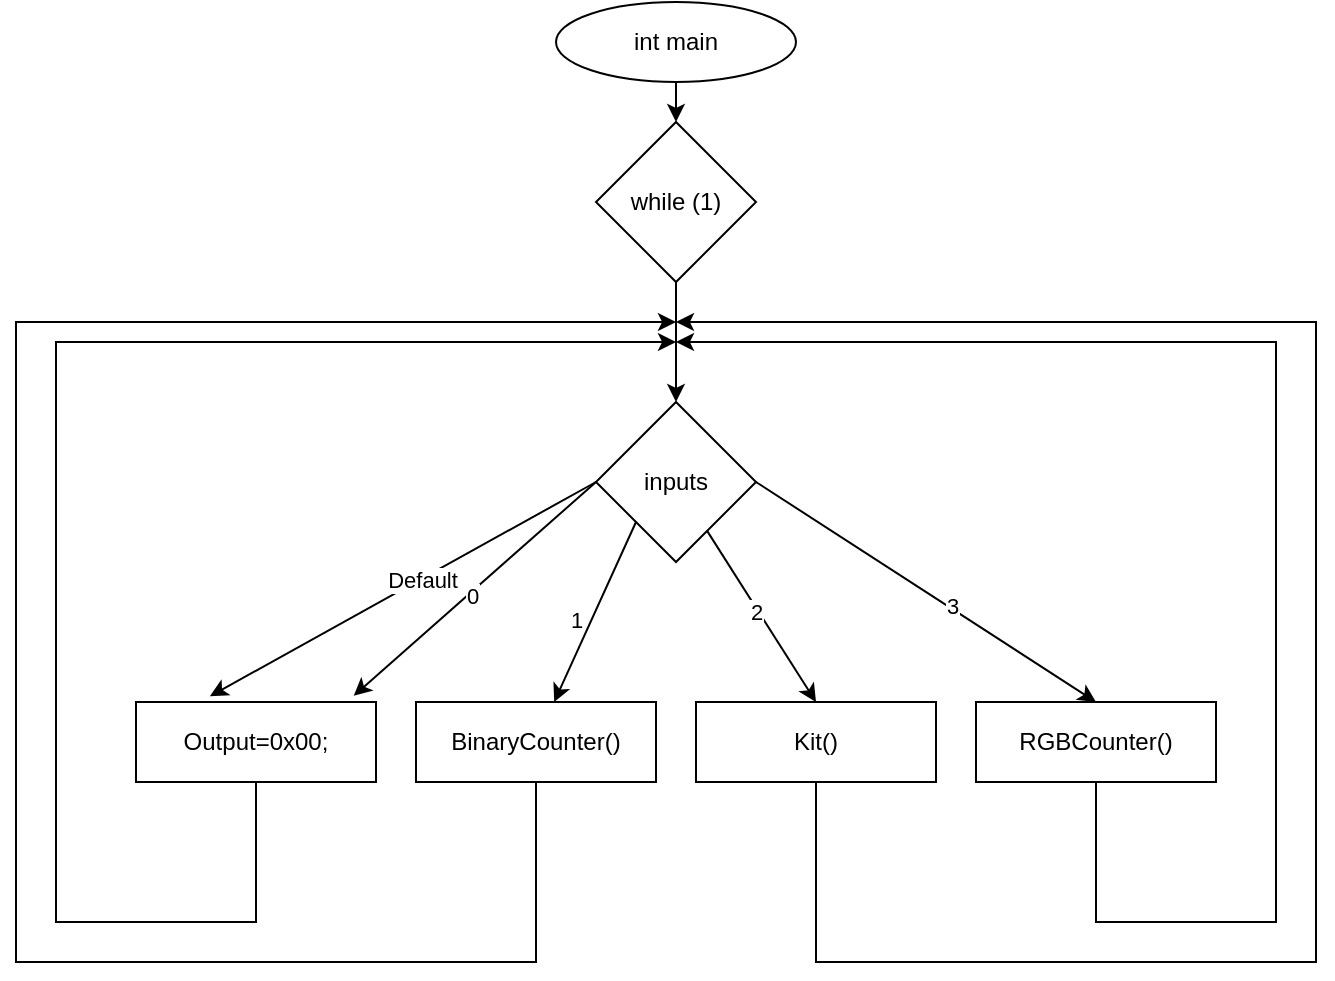 <mxfile version="21.7.2" type="github">
  <diagram name="Page-1" id="puif6D02_YQ-xSfoNBgj">
    <mxGraphModel dx="1528" dy="886" grid="1" gridSize="10" guides="1" tooltips="1" connect="1" arrows="1" fold="1" page="1" pageScale="1" pageWidth="827" pageHeight="1169" math="0" shadow="0">
      <root>
        <mxCell id="0" />
        <mxCell id="1" parent="0" />
        <mxCell id="DIA7qu9ia76_kp_PGCWD-1" value="int main" style="ellipse;whiteSpace=wrap;html=1;" vertex="1" parent="1">
          <mxGeometry x="320" y="170" width="120" height="40" as="geometry" />
        </mxCell>
        <mxCell id="DIA7qu9ia76_kp_PGCWD-2" value="while (1)" style="rhombus;whiteSpace=wrap;html=1;" vertex="1" parent="1">
          <mxGeometry x="340" y="230" width="80" height="80" as="geometry" />
        </mxCell>
        <mxCell id="DIA7qu9ia76_kp_PGCWD-5" value="" style="endArrow=classic;html=1;rounded=0;entryX=0.5;entryY=0;entryDx=0;entryDy=0;" edge="1" parent="1" target="DIA7qu9ia76_kp_PGCWD-2">
          <mxGeometry width="50" height="50" relative="1" as="geometry">
            <mxPoint x="380" y="210" as="sourcePoint" />
            <mxPoint x="430" y="160" as="targetPoint" />
          </mxGeometry>
        </mxCell>
        <mxCell id="DIA7qu9ia76_kp_PGCWD-6" value="" style="endArrow=classic;html=1;rounded=0;exitX=0.5;exitY=1;exitDx=0;exitDy=0;" edge="1" parent="1" source="DIA7qu9ia76_kp_PGCWD-2">
          <mxGeometry relative="1" as="geometry">
            <mxPoint x="380" y="330" as="sourcePoint" />
            <mxPoint x="380" y="370" as="targetPoint" />
          </mxGeometry>
        </mxCell>
        <mxCell id="DIA7qu9ia76_kp_PGCWD-10" value="inputs" style="rhombus;whiteSpace=wrap;html=1;" vertex="1" parent="1">
          <mxGeometry x="340" y="370" width="80" height="80" as="geometry" />
        </mxCell>
        <mxCell id="DIA7qu9ia76_kp_PGCWD-15" value="Output=0x00;" style="rounded=0;whiteSpace=wrap;html=1;" vertex="1" parent="1">
          <mxGeometry x="110" y="520" width="120" height="40" as="geometry" />
        </mxCell>
        <mxCell id="DIA7qu9ia76_kp_PGCWD-18" value="" style="endArrow=classic;html=1;rounded=0;entryX=0.907;entryY=-0.077;entryDx=0;entryDy=0;entryPerimeter=0;" edge="1" parent="1" target="DIA7qu9ia76_kp_PGCWD-15">
          <mxGeometry width="50" height="50" relative="1" as="geometry">
            <mxPoint x="340" y="410" as="sourcePoint" />
            <mxPoint x="390" y="360" as="targetPoint" />
          </mxGeometry>
        </mxCell>
        <mxCell id="DIA7qu9ia76_kp_PGCWD-24" value="0" style="edgeLabel;html=1;align=center;verticalAlign=middle;resizable=0;points=[];" vertex="1" connectable="0" parent="DIA7qu9ia76_kp_PGCWD-18">
          <mxGeometry x="0.041" y="1" relative="1" as="geometry">
            <mxPoint as="offset" />
          </mxGeometry>
        </mxCell>
        <mxCell id="DIA7qu9ia76_kp_PGCWD-19" value="" style="endArrow=classic;html=1;rounded=0;entryX=0.308;entryY=-0.072;entryDx=0;entryDy=0;entryPerimeter=0;" edge="1" parent="1" target="DIA7qu9ia76_kp_PGCWD-15">
          <mxGeometry width="50" height="50" relative="1" as="geometry">
            <mxPoint x="340" y="410" as="sourcePoint" />
            <mxPoint x="390" y="360" as="targetPoint" />
          </mxGeometry>
        </mxCell>
        <mxCell id="DIA7qu9ia76_kp_PGCWD-21" value="Default" style="edgeLabel;html=1;align=center;verticalAlign=middle;resizable=0;points=[];" vertex="1" connectable="0" parent="DIA7qu9ia76_kp_PGCWD-19">
          <mxGeometry x="-0.099" relative="1" as="geometry">
            <mxPoint as="offset" />
          </mxGeometry>
        </mxCell>
        <mxCell id="DIA7qu9ia76_kp_PGCWD-26" value="BinaryCounter()" style="rounded=0;whiteSpace=wrap;html=1;" vertex="1" parent="1">
          <mxGeometry x="250" y="520" width="120" height="40" as="geometry" />
        </mxCell>
        <mxCell id="DIA7qu9ia76_kp_PGCWD-27" value="Kit()" style="rounded=0;whiteSpace=wrap;html=1;" vertex="1" parent="1">
          <mxGeometry x="390" y="520" width="120" height="40" as="geometry" />
        </mxCell>
        <mxCell id="DIA7qu9ia76_kp_PGCWD-28" value="RGBCounter()" style="rounded=0;whiteSpace=wrap;html=1;" vertex="1" parent="1">
          <mxGeometry x="530" y="520" width="120" height="40" as="geometry" />
        </mxCell>
        <mxCell id="DIA7qu9ia76_kp_PGCWD-29" value="" style="endArrow=classic;html=1;rounded=0;exitX=0;exitY=1;exitDx=0;exitDy=0;" edge="1" parent="1" source="DIA7qu9ia76_kp_PGCWD-10" target="DIA7qu9ia76_kp_PGCWD-26">
          <mxGeometry width="50" height="50" relative="1" as="geometry">
            <mxPoint x="400" y="500" as="sourcePoint" />
            <mxPoint x="450" y="450" as="targetPoint" />
          </mxGeometry>
        </mxCell>
        <mxCell id="DIA7qu9ia76_kp_PGCWD-32" value="1" style="edgeLabel;html=1;align=center;verticalAlign=middle;resizable=0;points=[];" vertex="1" connectable="0" parent="DIA7qu9ia76_kp_PGCWD-29">
          <mxGeometry x="0.047" y="3" relative="1" as="geometry">
            <mxPoint x="-11" as="offset" />
          </mxGeometry>
        </mxCell>
        <mxCell id="DIA7qu9ia76_kp_PGCWD-30" value="" style="endArrow=classic;html=1;rounded=0;entryX=0.5;entryY=0;entryDx=0;entryDy=0;" edge="1" parent="1" source="DIA7qu9ia76_kp_PGCWD-10" target="DIA7qu9ia76_kp_PGCWD-27">
          <mxGeometry width="50" height="50" relative="1" as="geometry">
            <mxPoint x="400" y="500" as="sourcePoint" />
            <mxPoint x="450" y="450" as="targetPoint" />
          </mxGeometry>
        </mxCell>
        <mxCell id="DIA7qu9ia76_kp_PGCWD-33" value="2" style="edgeLabel;html=1;align=center;verticalAlign=middle;resizable=0;points=[];" vertex="1" connectable="0" parent="DIA7qu9ia76_kp_PGCWD-30">
          <mxGeometry x="-0.075" y="-1" relative="1" as="geometry">
            <mxPoint as="offset" />
          </mxGeometry>
        </mxCell>
        <mxCell id="DIA7qu9ia76_kp_PGCWD-31" value="" style="endArrow=classic;html=1;rounded=0;exitX=1;exitY=0.5;exitDx=0;exitDy=0;entryX=0.5;entryY=0;entryDx=0;entryDy=0;" edge="1" parent="1" source="DIA7qu9ia76_kp_PGCWD-10" target="DIA7qu9ia76_kp_PGCWD-28">
          <mxGeometry width="50" height="50" relative="1" as="geometry">
            <mxPoint x="400" y="500" as="sourcePoint" />
            <mxPoint x="450" y="450" as="targetPoint" />
          </mxGeometry>
        </mxCell>
        <mxCell id="DIA7qu9ia76_kp_PGCWD-34" value="3" style="edgeLabel;html=1;align=center;verticalAlign=middle;resizable=0;points=[];" vertex="1" connectable="0" parent="DIA7qu9ia76_kp_PGCWD-31">
          <mxGeometry x="0.147" y="1" relative="1" as="geometry">
            <mxPoint as="offset" />
          </mxGeometry>
        </mxCell>
        <mxCell id="DIA7qu9ia76_kp_PGCWD-35" value="" style="endArrow=classic;html=1;rounded=0;exitX=0.5;exitY=1;exitDx=0;exitDy=0;" edge="1" parent="1" source="DIA7qu9ia76_kp_PGCWD-15">
          <mxGeometry width="50" height="50" relative="1" as="geometry">
            <mxPoint x="160" y="550" as="sourcePoint" />
            <mxPoint x="380" y="340" as="targetPoint" />
            <Array as="points">
              <mxPoint x="170" y="630" />
              <mxPoint x="70" y="630" />
              <mxPoint x="70" y="340" />
            </Array>
          </mxGeometry>
        </mxCell>
        <mxCell id="DIA7qu9ia76_kp_PGCWD-41" value="" style="endArrow=classic;html=1;rounded=0;" edge="1" parent="1">
          <mxGeometry width="50" height="50" relative="1" as="geometry">
            <mxPoint x="310" y="560" as="sourcePoint" />
            <mxPoint x="380" y="330" as="targetPoint" />
            <Array as="points">
              <mxPoint x="310" y="650" />
              <mxPoint x="50" y="650" />
              <mxPoint x="50" y="330" />
            </Array>
          </mxGeometry>
        </mxCell>
        <mxCell id="DIA7qu9ia76_kp_PGCWD-42" value="" style="endArrow=classic;html=1;rounded=0;exitX=0.5;exitY=1;exitDx=0;exitDy=0;" edge="1" parent="1">
          <mxGeometry width="50" height="50" relative="1" as="geometry">
            <mxPoint x="450" y="560" as="sourcePoint" />
            <mxPoint x="380" y="330" as="targetPoint" />
            <Array as="points">
              <mxPoint x="450" y="650" />
              <mxPoint x="700" y="650" />
              <mxPoint x="700" y="330" />
            </Array>
          </mxGeometry>
        </mxCell>
        <mxCell id="DIA7qu9ia76_kp_PGCWD-43" value="" style="endArrow=classic;html=1;rounded=0;exitX=0.5;exitY=1;exitDx=0;exitDy=0;" edge="1" parent="1" source="DIA7qu9ia76_kp_PGCWD-28">
          <mxGeometry width="50" height="50" relative="1" as="geometry">
            <mxPoint x="590" y="580" as="sourcePoint" />
            <mxPoint x="380" y="340" as="targetPoint" />
            <Array as="points">
              <mxPoint x="590" y="630" />
              <mxPoint x="680" y="630" />
              <mxPoint x="680" y="340" />
            </Array>
          </mxGeometry>
        </mxCell>
      </root>
    </mxGraphModel>
  </diagram>
</mxfile>

